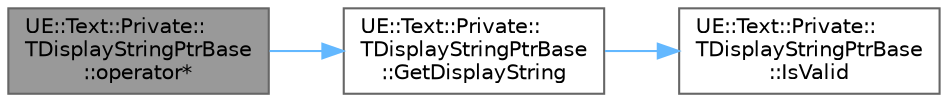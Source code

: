 digraph "UE::Text::Private::TDisplayStringPtrBase::operator*"
{
 // INTERACTIVE_SVG=YES
 // LATEX_PDF_SIZE
  bgcolor="transparent";
  edge [fontname=Helvetica,fontsize=10,labelfontname=Helvetica,labelfontsize=10];
  node [fontname=Helvetica,fontsize=10,shape=box,height=0.2,width=0.4];
  rankdir="LR";
  Node1 [id="Node000001",label="UE::Text::Private::\lTDisplayStringPtrBase\l::operator*",height=0.2,width=0.4,color="gray40", fillcolor="grey60", style="filled", fontcolor="black",tooltip=" "];
  Node1 -> Node2 [id="edge1_Node000001_Node000002",color="steelblue1",style="solid",tooltip=" "];
  Node2 [id="Node000002",label="UE::Text::Private::\lTDisplayStringPtrBase\l::GetDisplayString",height=0.2,width=0.4,color="grey40", fillcolor="white", style="filled",URL="$dc/d51/classUE_1_1Text_1_1Private_1_1TDisplayStringPtrBase.html#a7a8db2ed4637a25c04a577b0d69f769b",tooltip=" "];
  Node2 -> Node3 [id="edge2_Node000002_Node000003",color="steelblue1",style="solid",tooltip=" "];
  Node3 [id="Node000003",label="UE::Text::Private::\lTDisplayStringPtrBase\l::IsValid",height=0.2,width=0.4,color="grey40", fillcolor="white", style="filled",URL="$dc/d51/classUE_1_1Text_1_1Private_1_1TDisplayStringPtrBase.html#a0a43b906ccc4af1c349c447c04d27900",tooltip=" "];
}
